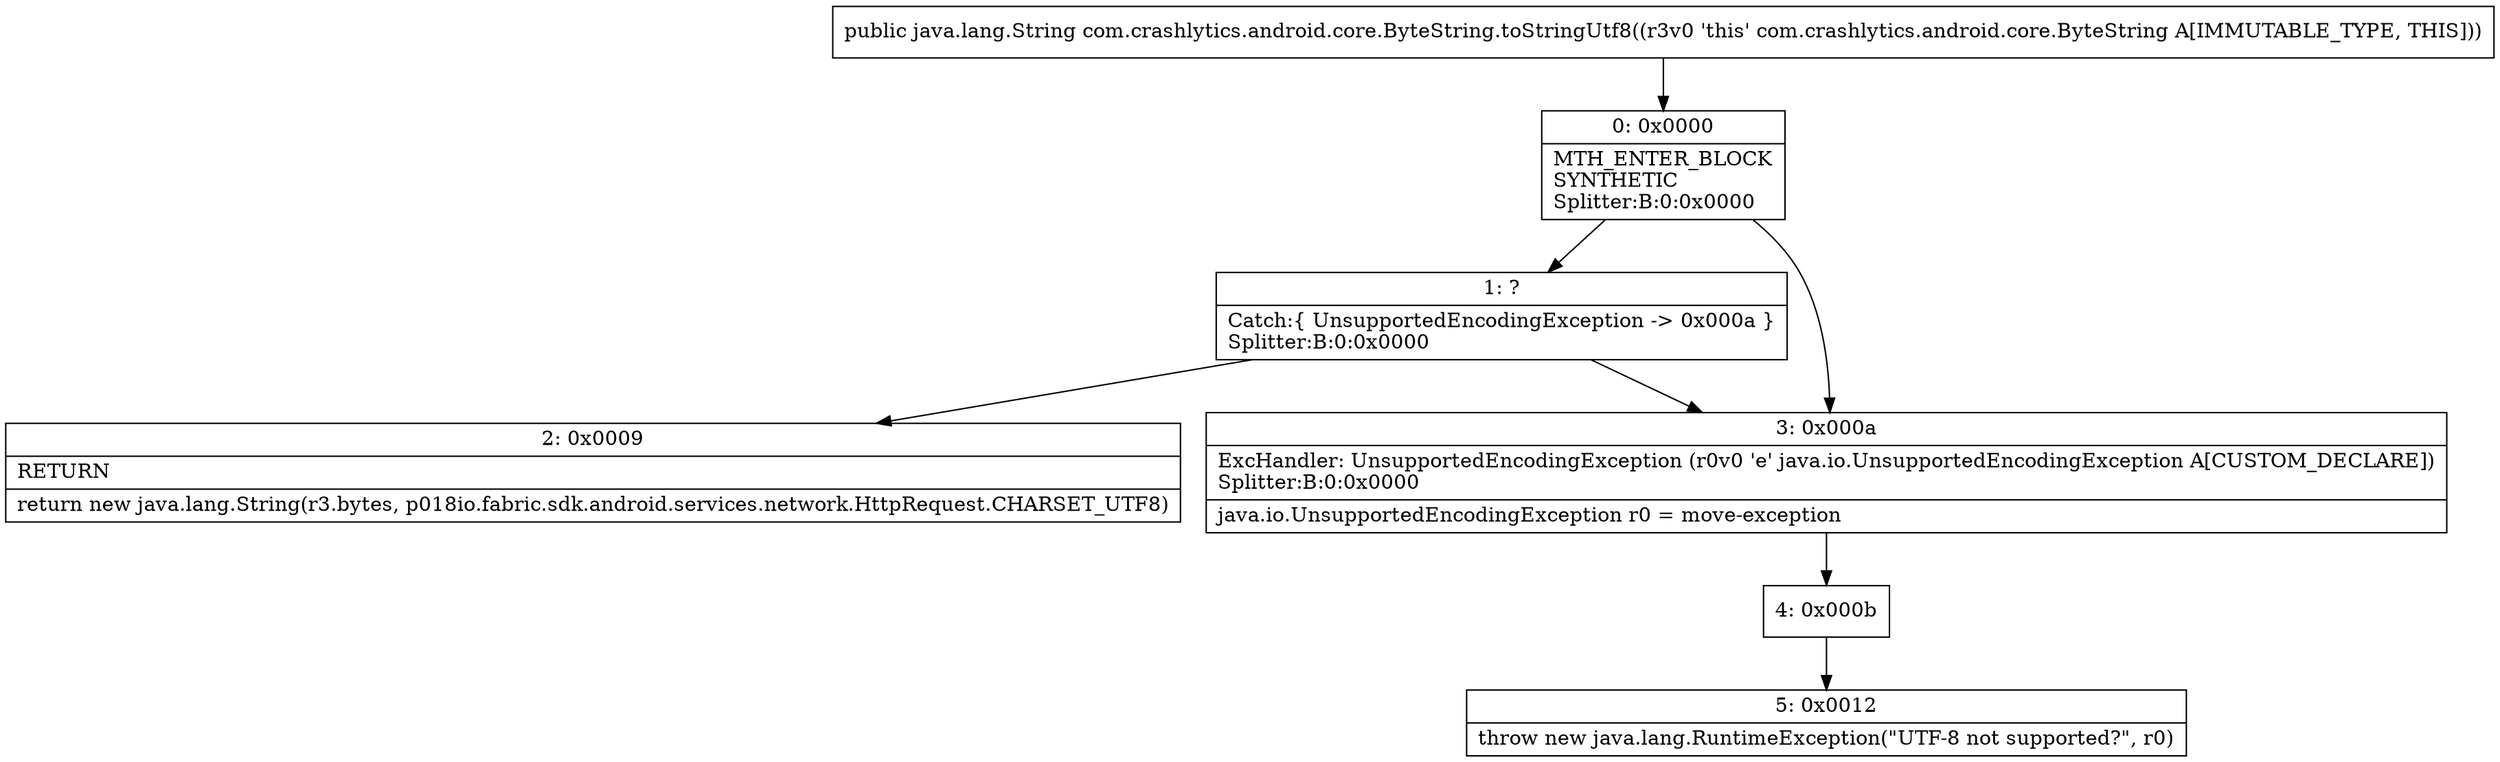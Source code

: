 digraph "CFG forcom.crashlytics.android.core.ByteString.toStringUtf8()Ljava\/lang\/String;" {
Node_0 [shape=record,label="{0\:\ 0x0000|MTH_ENTER_BLOCK\lSYNTHETIC\lSplitter:B:0:0x0000\l}"];
Node_1 [shape=record,label="{1\:\ ?|Catch:\{ UnsupportedEncodingException \-\> 0x000a \}\lSplitter:B:0:0x0000\l}"];
Node_2 [shape=record,label="{2\:\ 0x0009|RETURN\l|return new java.lang.String(r3.bytes, p018io.fabric.sdk.android.services.network.HttpRequest.CHARSET_UTF8)\l}"];
Node_3 [shape=record,label="{3\:\ 0x000a|ExcHandler: UnsupportedEncodingException (r0v0 'e' java.io.UnsupportedEncodingException A[CUSTOM_DECLARE])\lSplitter:B:0:0x0000\l|java.io.UnsupportedEncodingException r0 = move\-exception\l}"];
Node_4 [shape=record,label="{4\:\ 0x000b}"];
Node_5 [shape=record,label="{5\:\ 0x0012|throw new java.lang.RuntimeException(\"UTF\-8 not supported?\", r0)\l}"];
MethodNode[shape=record,label="{public java.lang.String com.crashlytics.android.core.ByteString.toStringUtf8((r3v0 'this' com.crashlytics.android.core.ByteString A[IMMUTABLE_TYPE, THIS])) }"];
MethodNode -> Node_0;
Node_0 -> Node_1;
Node_0 -> Node_3;
Node_1 -> Node_2;
Node_1 -> Node_3;
Node_3 -> Node_4;
Node_4 -> Node_5;
}

